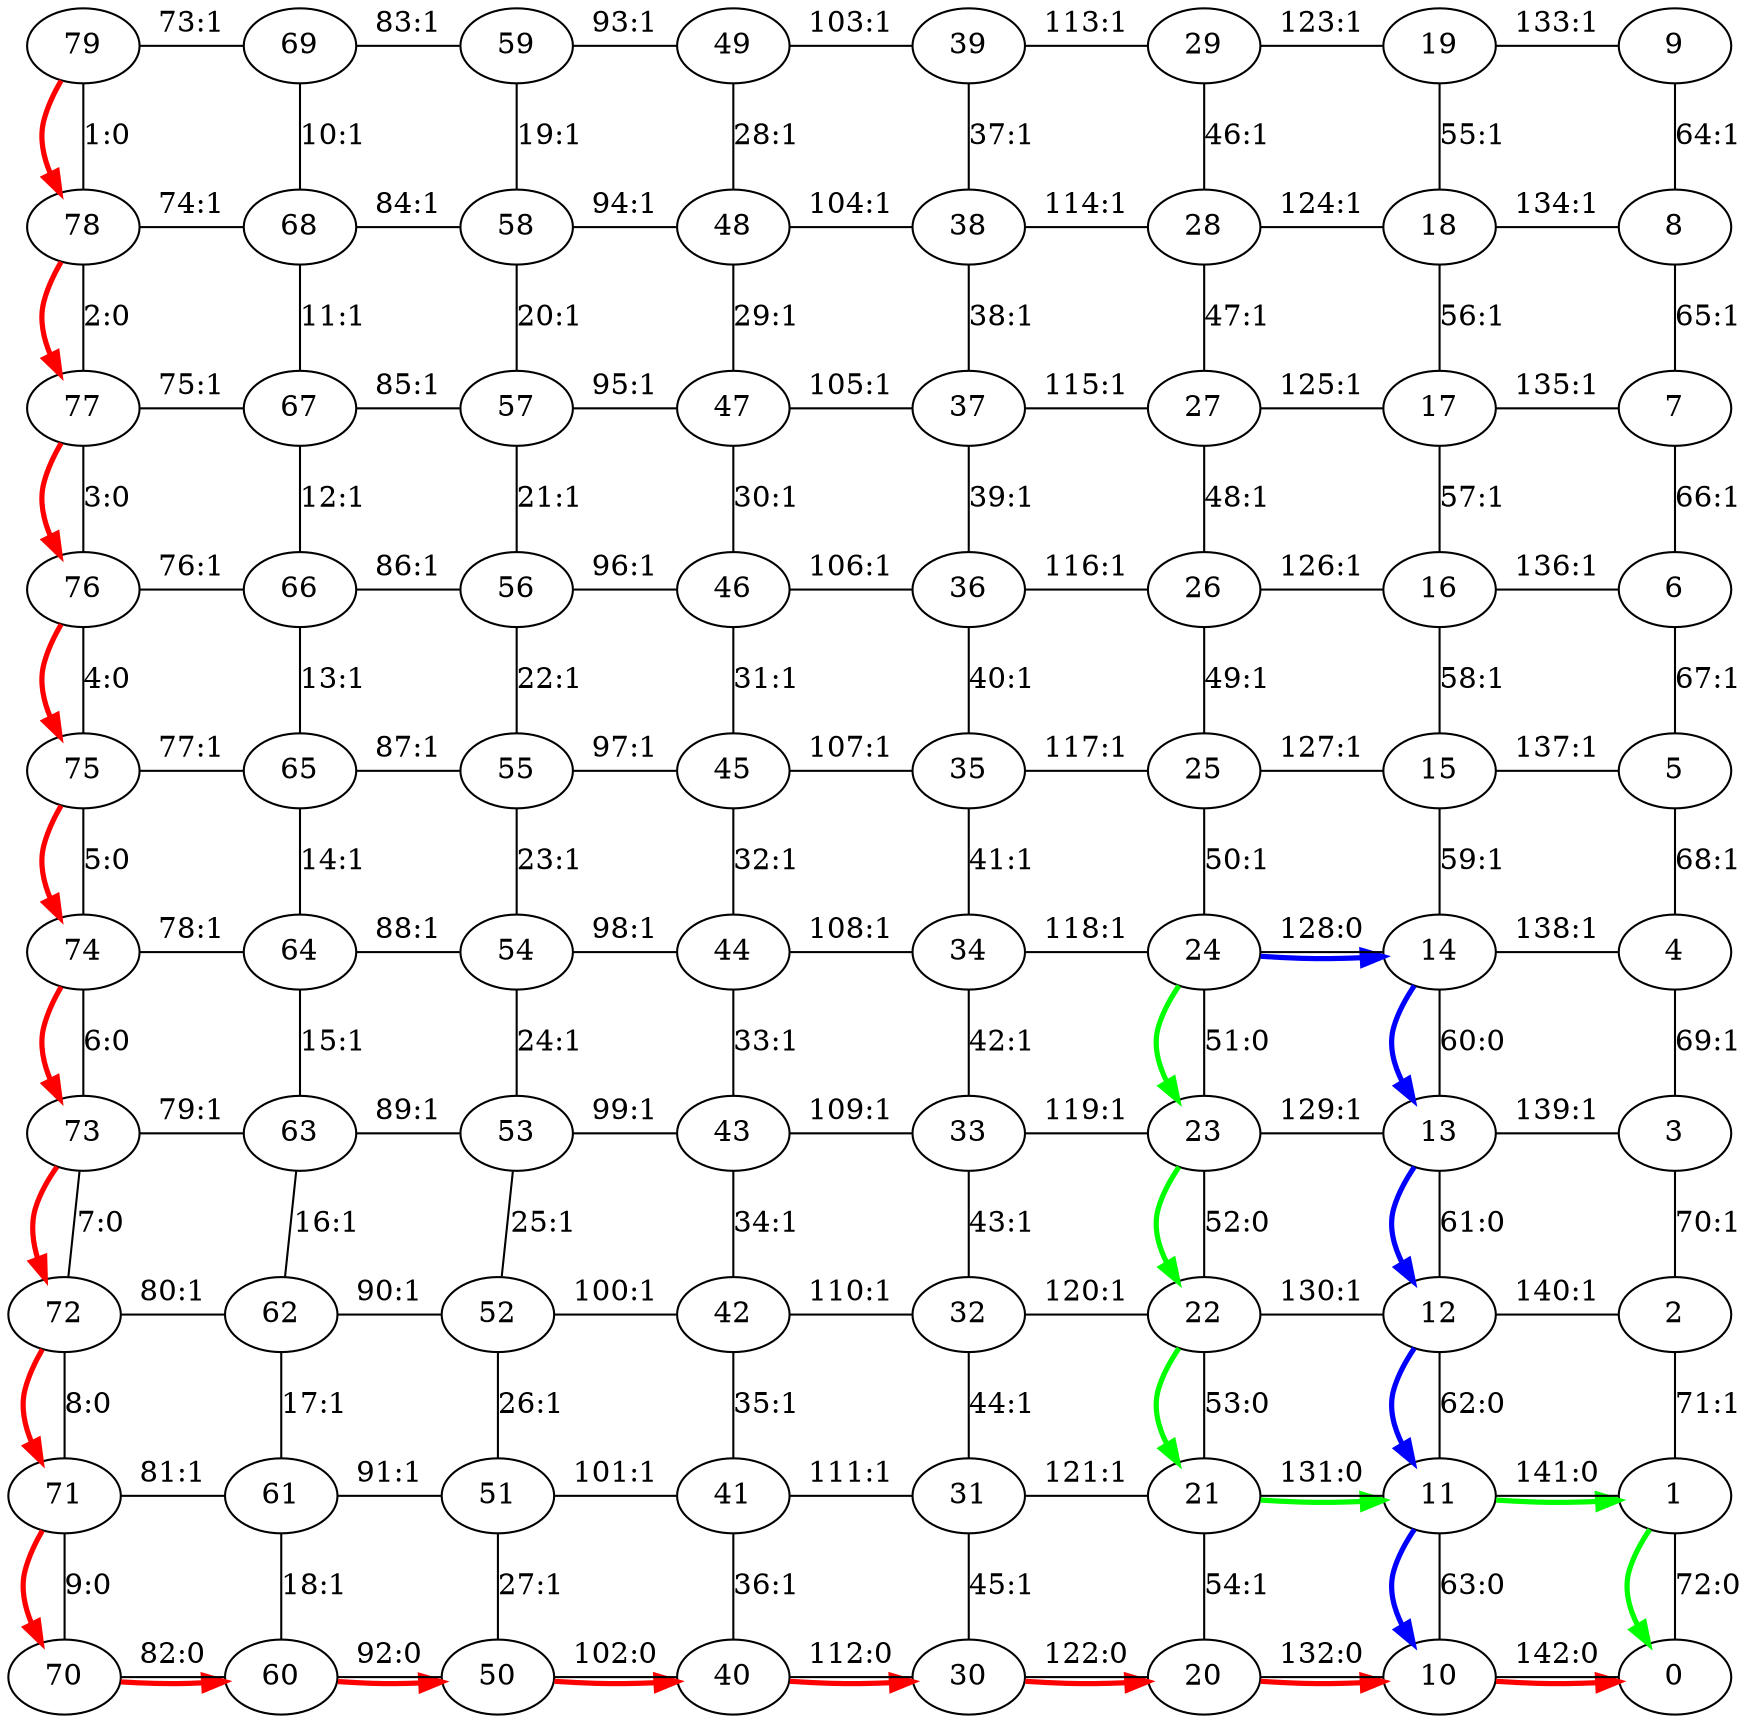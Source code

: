 digraph G {

79->78->77->76->75->74->73->72->71->70->60->50->40->30->20->10->0[color = "red" weight = 0 penwidth = 2.5]
24->23->22->21->11->1->0[color = "green" weight = 0 penwidth = 2.5]
24->14->13->12->11->10[color = "blue" weight = 0 penwidth = 2.5]
79->78 [arrowhead = "none" label="1:0"];
79->69 [arrowhead = "none" label="73:1"];
78->77 [arrowhead = "none" label="2:0"];
78->68 [arrowhead = "none" label="74:1"];
77->76 [arrowhead = "none" label="3:0"];
77->67 [arrowhead = "none" label="75:1"];
76->75 [arrowhead = "none" label="4:0"];
76->66 [arrowhead = "none" label="76:1"];
75->74 [arrowhead = "none" label="5:0"];
75->65 [arrowhead = "none" label="77:1"];
74->73 [arrowhead = "none" label="6:0"];
74->64 [arrowhead = "none" label="78:1"];
73->72 [arrowhead = "none" label="7:0"];
73->63 [arrowhead = "none" label="79:1"];
72->71 [arrowhead = "none" label="8:0"];
72->62 [arrowhead = "none" label="80:1"];
71->70 [arrowhead = "none" label="9:0"];
71->61 [arrowhead = "none" label="81:1"];
70->60 [arrowhead = "none" label="82:0"];
69->68 [arrowhead = "none" label="10:1"];
69->59 [arrowhead = "none" label="83:1"];
68->67 [arrowhead = "none" label="11:1"];
68->58 [arrowhead = "none" label="84:1"];
67->66 [arrowhead = "none" label="12:1"];
67->57 [arrowhead = "none" label="85:1"];
66->65 [arrowhead = "none" label="13:1"];
66->56 [arrowhead = "none" label="86:1"];
65->64 [arrowhead = "none" label="14:1"];
65->55 [arrowhead = "none" label="87:1"];
64->63 [arrowhead = "none" label="15:1"];
64->54 [arrowhead = "none" label="88:1"];
63->62 [arrowhead = "none" label="16:1"];
63->53 [arrowhead = "none" label="89:1"];
62->61 [arrowhead = "none" label="17:1"];
62->52 [arrowhead = "none" label="90:1"];
61->60 [arrowhead = "none" label="18:1"];
61->51 [arrowhead = "none" label="91:1"];
60->50 [arrowhead = "none" label="92:0"];
59->58 [arrowhead = "none" label="19:1"];
59->49 [arrowhead = "none" label="93:1"];
58->57 [arrowhead = "none" label="20:1"];
58->48 [arrowhead = "none" label="94:1"];
57->56 [arrowhead = "none" label="21:1"];
57->47 [arrowhead = "none" label="95:1"];
56->55 [arrowhead = "none" label="22:1"];
56->46 [arrowhead = "none" label="96:1"];
55->54 [arrowhead = "none" label="23:1"];
55->45 [arrowhead = "none" label="97:1"];
54->53 [arrowhead = "none" label="24:1"];
54->44 [arrowhead = "none" label="98:1"];
53->52 [arrowhead = "none" label="25:1"];
53->43 [arrowhead = "none" label="99:1"];
52->51 [arrowhead = "none" label="26:1"];
52->42 [arrowhead = "none" label="100:1"];
51->50 [arrowhead = "none" label="27:1"];
51->41 [arrowhead = "none" label="101:1"];
50->40 [arrowhead = "none" label="102:0"];
49->48 [arrowhead = "none" label="28:1"];
49->39 [arrowhead = "none" label="103:1"];
48->47 [arrowhead = "none" label="29:1"];
48->38 [arrowhead = "none" label="104:1"];
47->46 [arrowhead = "none" label="30:1"];
47->37 [arrowhead = "none" label="105:1"];
46->45 [arrowhead = "none" label="31:1"];
46->36 [arrowhead = "none" label="106:1"];
45->44 [arrowhead = "none" label="32:1"];
45->35 [arrowhead = "none" label="107:1"];
44->43 [arrowhead = "none" label="33:1"];
44->34 [arrowhead = "none" label="108:1"];
43->42 [arrowhead = "none" label="34:1"];
43->33 [arrowhead = "none" label="109:1"];
42->41 [arrowhead = "none" label="35:1"];
42->32 [arrowhead = "none" label="110:1"];
41->40 [arrowhead = "none" label="36:1"];
41->31 [arrowhead = "none" label="111:1"];
40->30 [arrowhead = "none" label="112:0"];
39->38 [arrowhead = "none" label="37:1"];
39->29 [arrowhead = "none" label="113:1"];
38->37 [arrowhead = "none" label="38:1"];
38->28 [arrowhead = "none" label="114:1"];
37->36 [arrowhead = "none" label="39:1"];
37->27 [arrowhead = "none" label="115:1"];
36->35 [arrowhead = "none" label="40:1"];
36->26 [arrowhead = "none" label="116:1"];
35->34 [arrowhead = "none" label="41:1"];
35->25 [arrowhead = "none" label="117:1"];
34->33 [arrowhead = "none" label="42:1"];
34->24 [arrowhead = "none" label="118:1"];
33->32 [arrowhead = "none" label="43:1"];
33->23 [arrowhead = "none" label="119:1"];
32->31 [arrowhead = "none" label="44:1"];
32->22 [arrowhead = "none" label="120:1"];
31->30 [arrowhead = "none" label="45:1"];
31->21 [arrowhead = "none" label="121:1"];
30->20 [arrowhead = "none" label="122:0"];
29->28 [arrowhead = "none" label="46:1"];
29->19 [arrowhead = "none" label="123:1"];
28->27 [arrowhead = "none" label="47:1"];
28->18 [arrowhead = "none" label="124:1"];
27->26 [arrowhead = "none" label="48:1"];
27->17 [arrowhead = "none" label="125:1"];
26->25 [arrowhead = "none" label="49:1"];
26->16 [arrowhead = "none" label="126:1"];
25->24 [arrowhead = "none" label="50:1"];
25->15 [arrowhead = "none" label="127:1"];
24->23 [arrowhead = "none" label="51:0"];
24->14 [arrowhead = "none" label="128:0"];
23->22 [arrowhead = "none" label="52:0"];
23->13 [arrowhead = "none" label="129:1"];
22->21 [arrowhead = "none" label="53:0"];
22->12 [arrowhead = "none" label="130:1"];
21->20 [arrowhead = "none" label="54:1"];
21->11 [arrowhead = "none" label="131:0"];
20->10 [arrowhead = "none" label="132:0"];
19->18 [arrowhead = "none" label="55:1"];
19->9 [arrowhead = "none" label="133:1"];
18->17 [arrowhead = "none" label="56:1"];
18->8 [arrowhead = "none" label="134:1"];
17->16 [arrowhead = "none" label="57:1"];
17->7 [arrowhead = "none" label="135:1"];
16->15 [arrowhead = "none" label="58:1"];
16->6 [arrowhead = "none" label="136:1"];
15->14 [arrowhead = "none" label="59:1"];
15->5 [arrowhead = "none" label="137:1"];
14->13 [arrowhead = "none" label="60:0"];
14->4 [arrowhead = "none" label="138:1"];
13->12 [arrowhead = "none" label="61:0"];
13->3 [arrowhead = "none" label="139:1"];
12->11 [arrowhead = "none" label="62:0"];
12->2 [arrowhead = "none" label="140:1"];
11->10 [arrowhead = "none" label="63:0"];
11->1 [arrowhead = "none" label="141:0"];
10->0 [arrowhead = "none" label="142:0"];
9->8 [arrowhead = "none" label="64:1"];
8->7 [arrowhead = "none" label="65:1"];
7->6 [arrowhead = "none" label="66:1"];
6->5 [arrowhead = "none" label="67:1"];
5->4 [arrowhead = "none" label="68:1"];
4->3 [arrowhead = "none" label="69:1"];
3->2 [arrowhead = "none" label="70:1"];
2->1 [arrowhead = "none" label="71:1"];
1->0 [arrowhead = "none" label="72:0"];
{rank = same; 70 60 50 40 30 20 10 0 }
{rank = same; 71 61 51 41 31 21 11 1 }
{rank = same; 72 62 52 42 32 22 12 2 }
{rank = same; 73 63 53 43 33 23 13 3 }
{rank = same; 74 64 54 44 34 24 14 4 }
{rank = same; 75 65 55 45 35 25 15 5 }
{rank = same; 76 66 56 46 36 26 16 6 }
{rank = same; 77 67 57 47 37 27 17 7 }
{rank = same; 78 68 58 48 38 28 18 8 }
{rank = same; 79 69 59 49 39 29 19 9 }

size = "35,35"

}